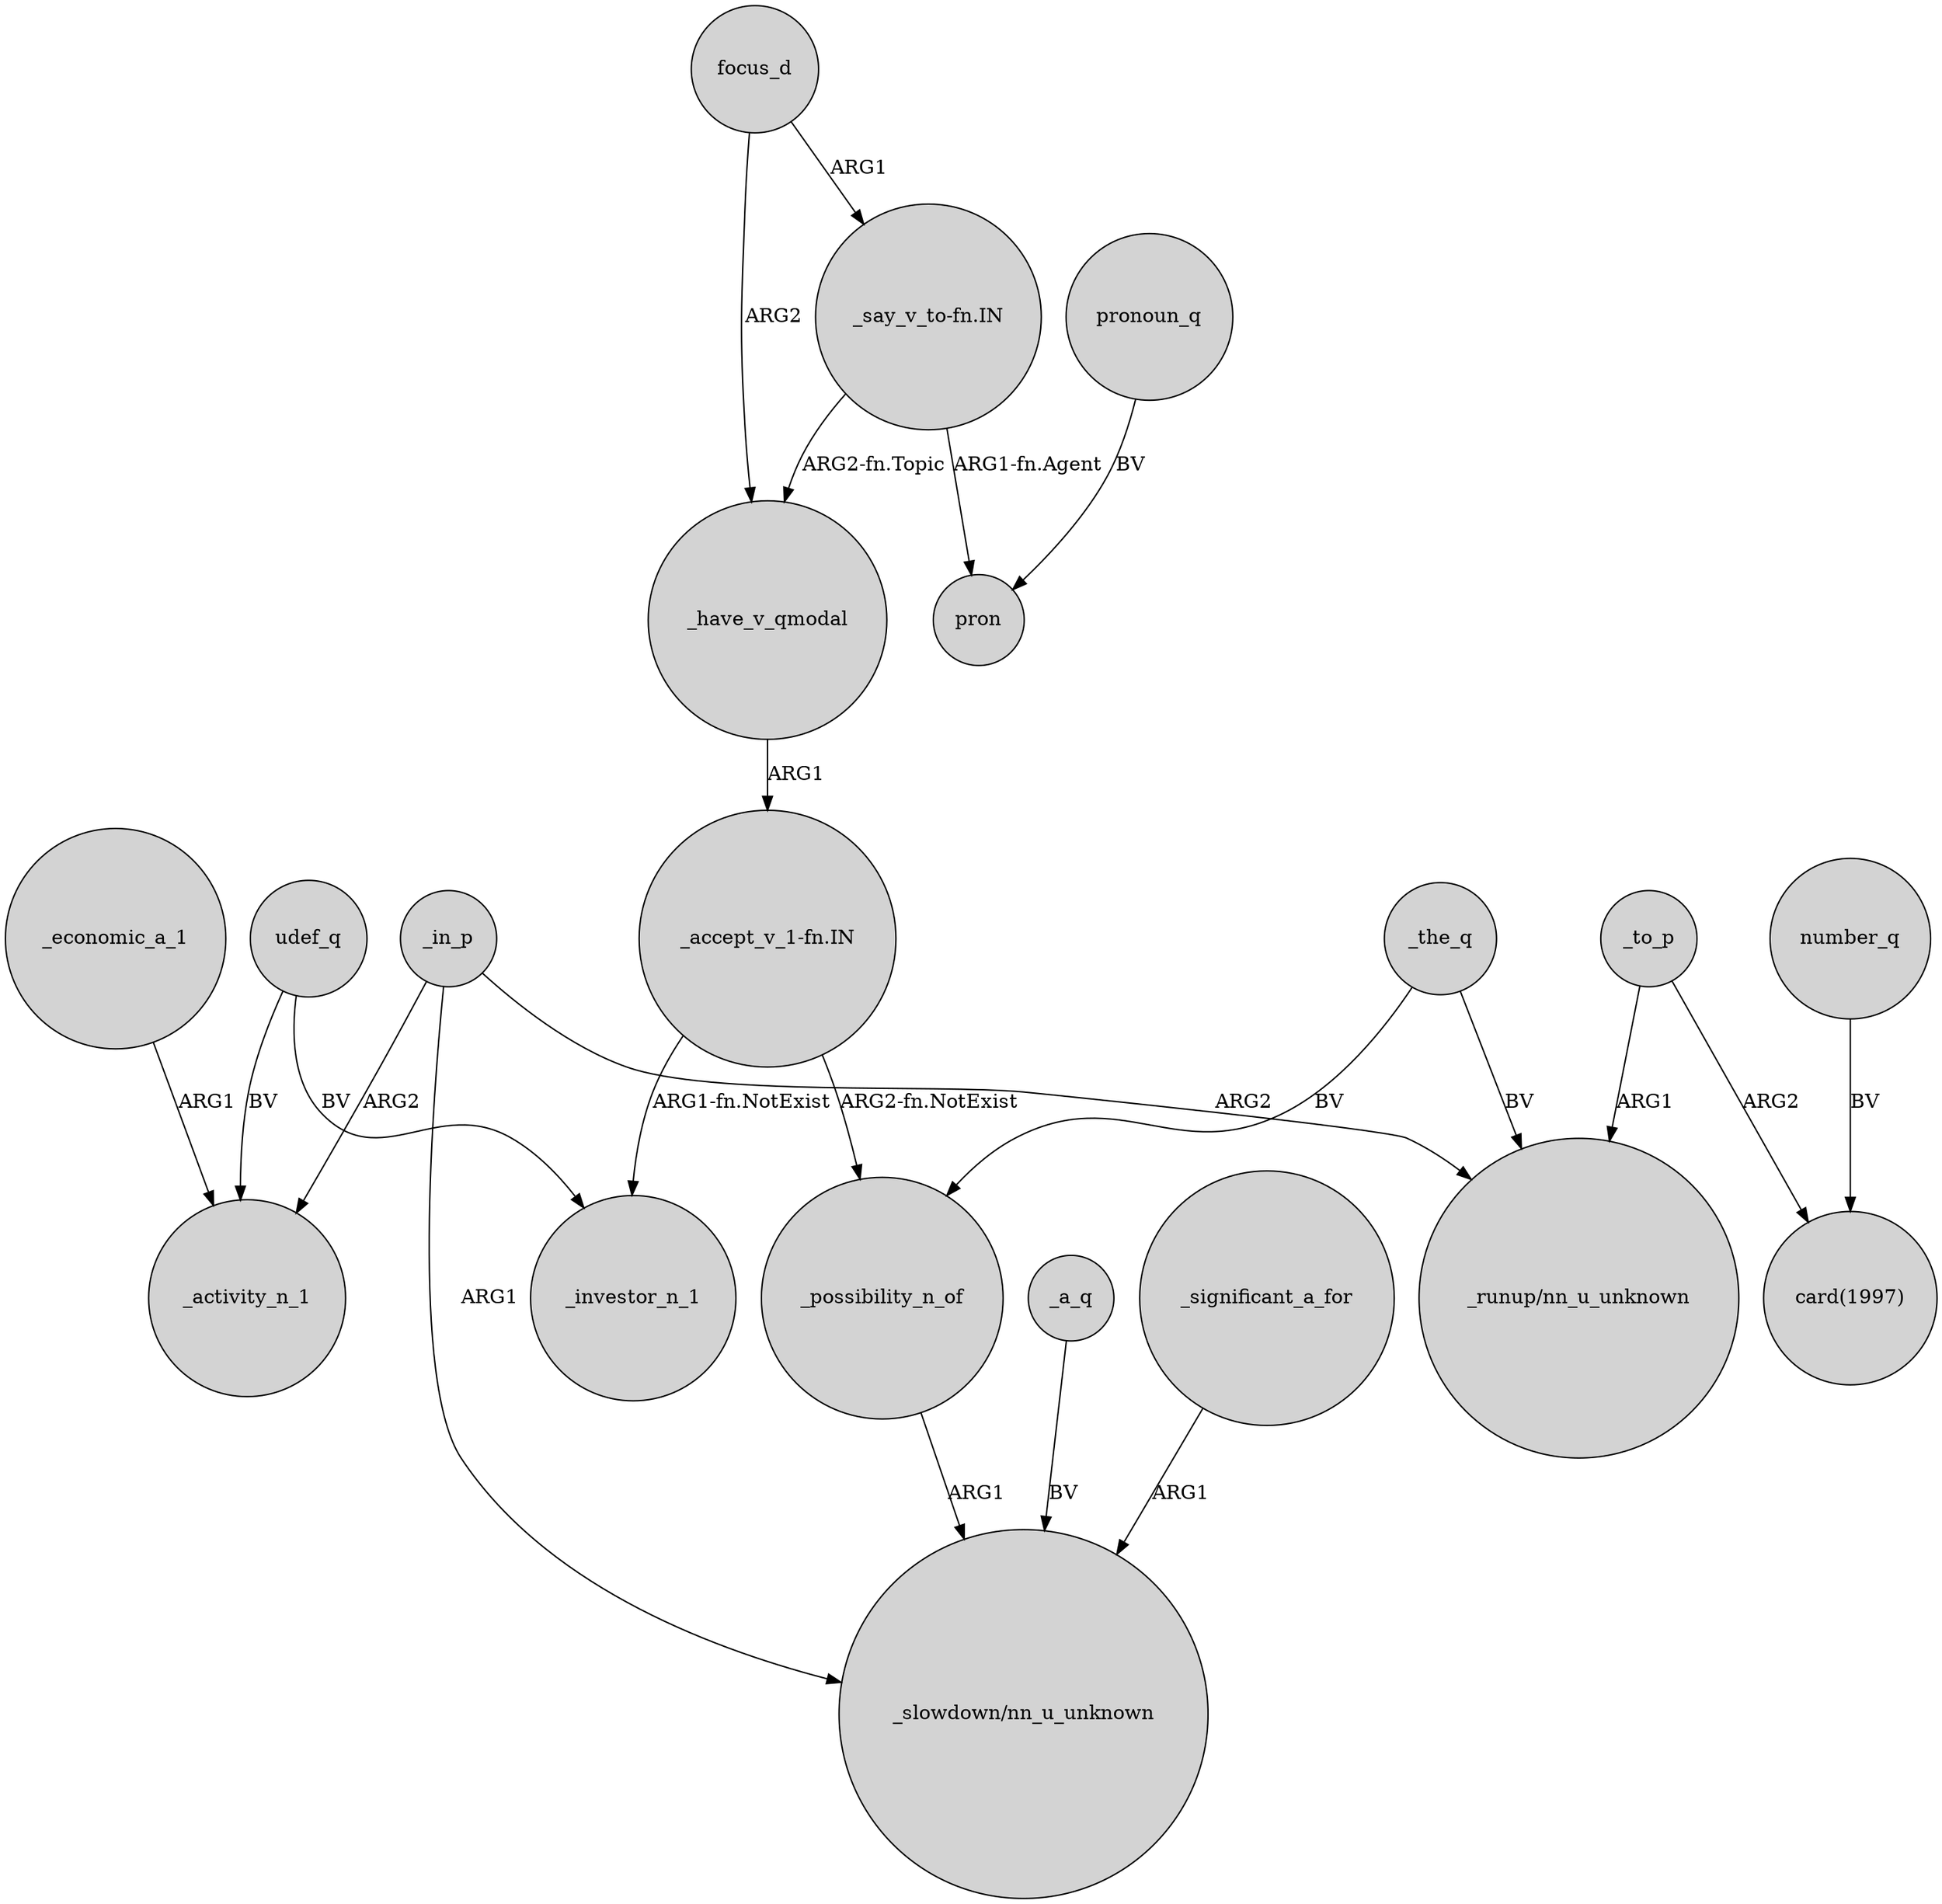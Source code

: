 digraph {
	node [shape=circle style=filled]
	_economic_a_1 -> _activity_n_1 [label=ARG1]
	_to_p -> "_runup/nn_u_unknown" [label=ARG1]
	"_say_v_to-fn.IN" -> _have_v_qmodal [label="ARG2-fn.Topic"]
	udef_q -> _activity_n_1 [label=BV]
	_in_p -> "_runup/nn_u_unknown" [label=ARG2]
	udef_q -> _investor_n_1 [label=BV]
	focus_d -> _have_v_qmodal [label=ARG2]
	_the_q -> "_runup/nn_u_unknown" [label=BV]
	"_accept_v_1-fn.IN" -> _investor_n_1 [label="ARG1-fn.NotExist"]
	"_accept_v_1-fn.IN" -> _possibility_n_of [label="ARG2-fn.NotExist"]
	_possibility_n_of -> "_slowdown/nn_u_unknown" [label=ARG1]
	_to_p -> "card(1997)" [label=ARG2]
	pronoun_q -> pron [label=BV]
	_the_q -> _possibility_n_of [label=BV]
	number_q -> "card(1997)" [label=BV]
	_in_p -> "_slowdown/nn_u_unknown" [label=ARG1]
	_have_v_qmodal -> "_accept_v_1-fn.IN" [label=ARG1]
	_a_q -> "_slowdown/nn_u_unknown" [label=BV]
	"_say_v_to-fn.IN" -> pron [label="ARG1-fn.Agent"]
	_significant_a_for -> "_slowdown/nn_u_unknown" [label=ARG1]
	focus_d -> "_say_v_to-fn.IN" [label=ARG1]
	_in_p -> _activity_n_1 [label=ARG2]
}
